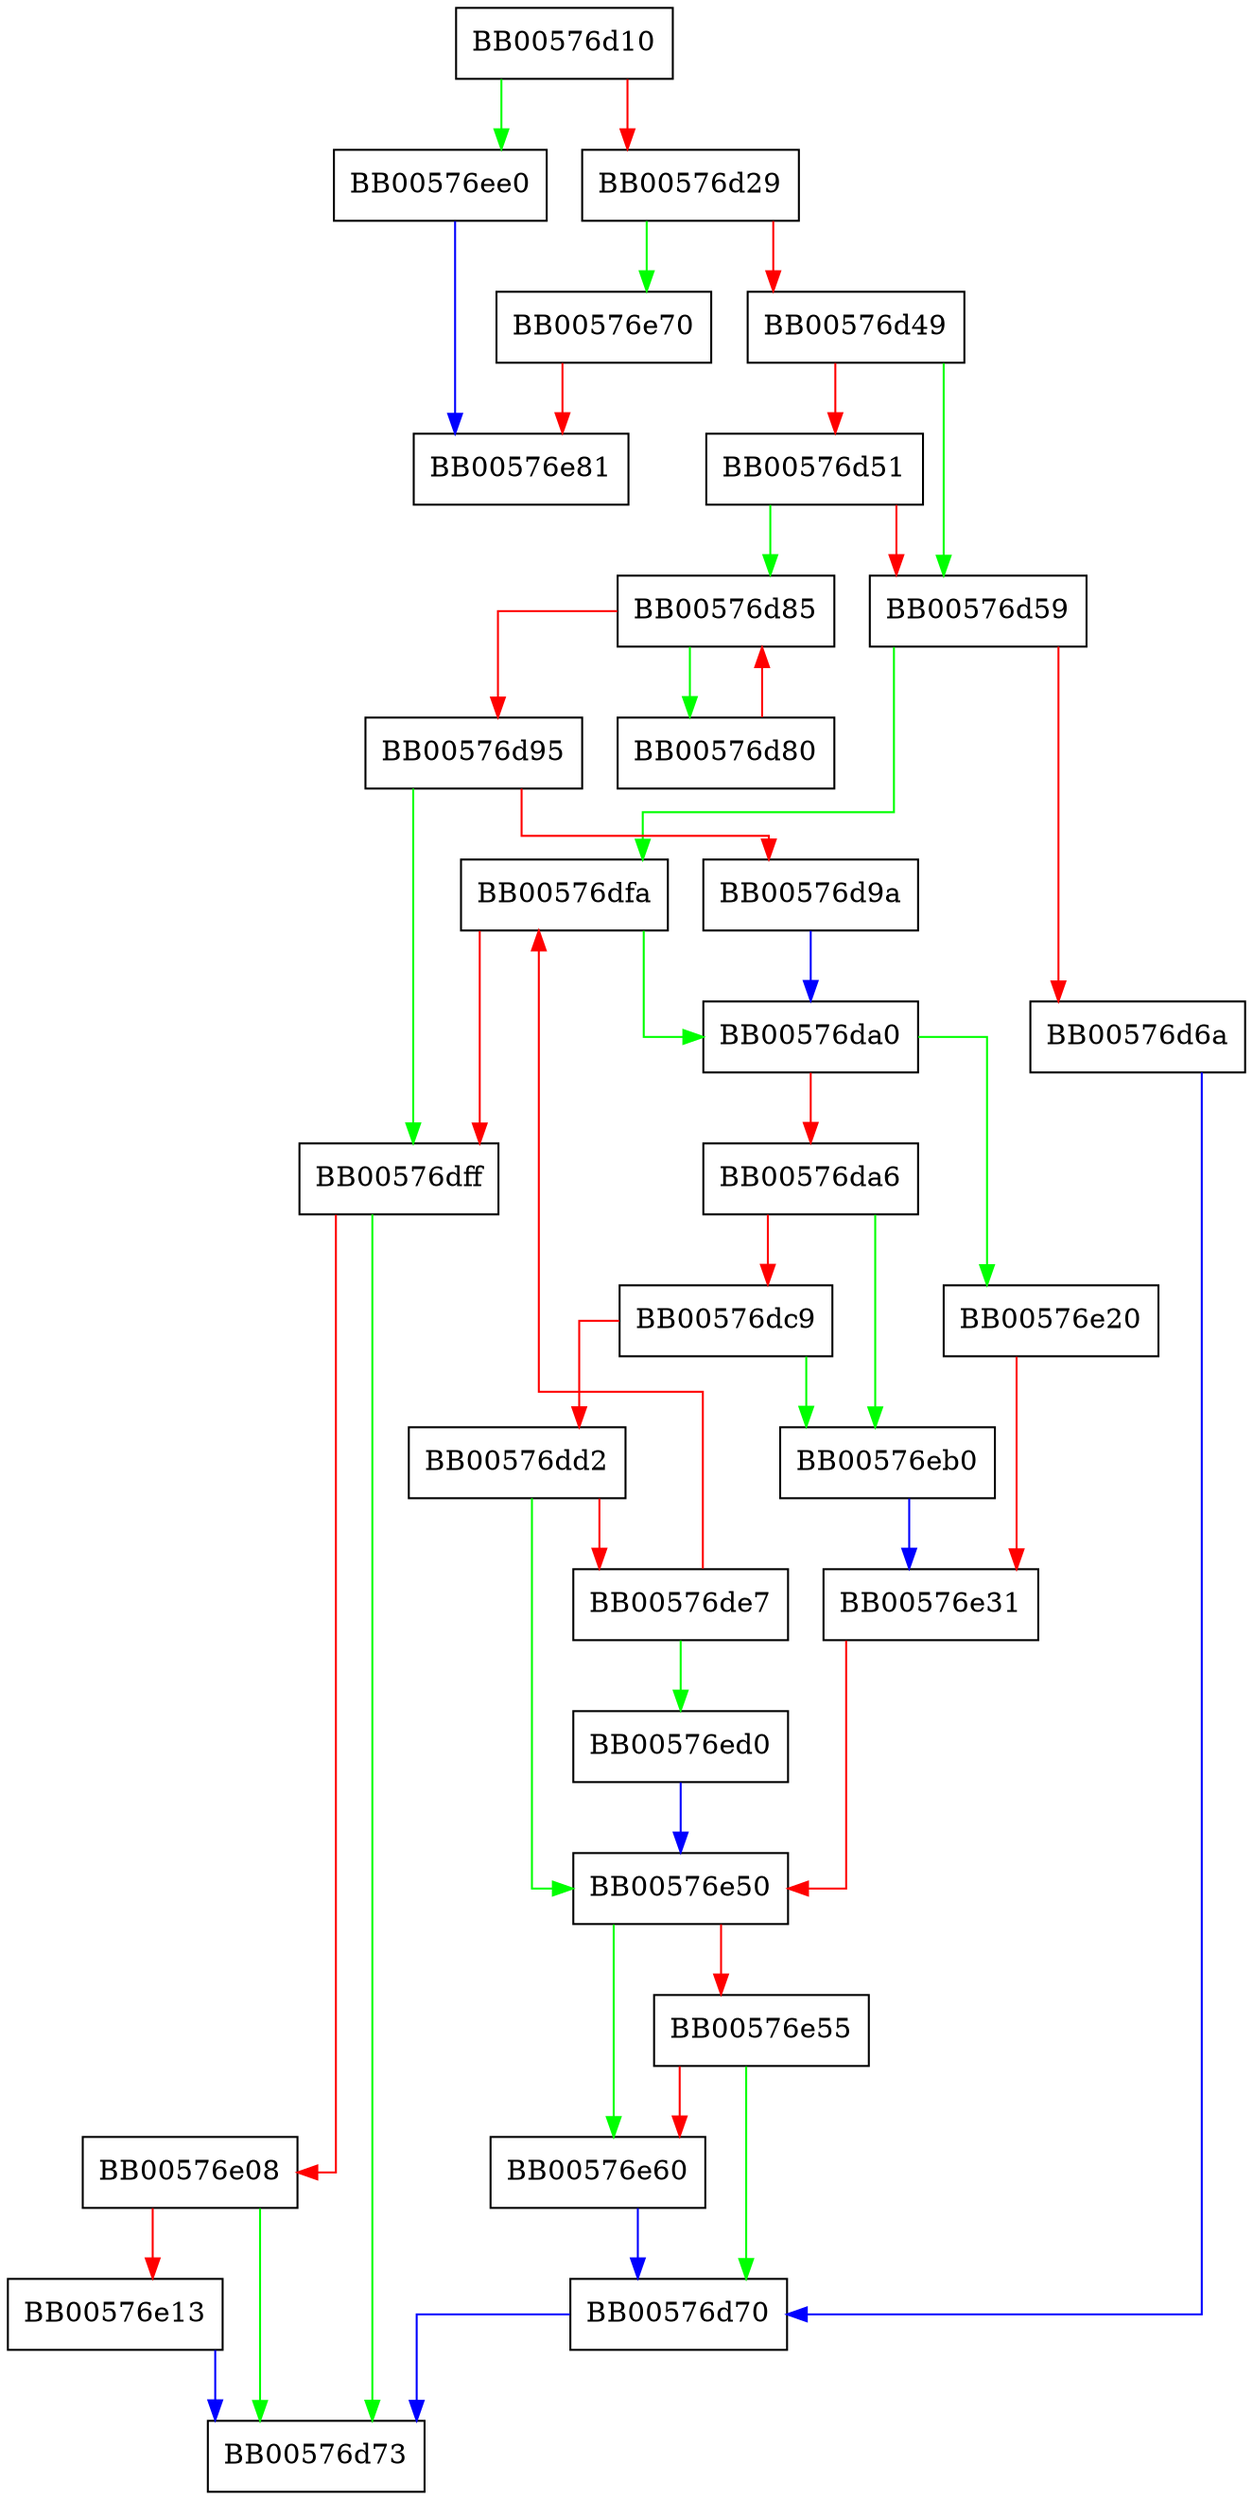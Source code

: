 digraph o2i_SCT_LIST {
  node [shape="box"];
  graph [splines=ortho];
  BB00576d10 -> BB00576ee0 [color="green"];
  BB00576d10 -> BB00576d29 [color="red"];
  BB00576d29 -> BB00576e70 [color="green"];
  BB00576d29 -> BB00576d49 [color="red"];
  BB00576d49 -> BB00576d59 [color="green"];
  BB00576d49 -> BB00576d51 [color="red"];
  BB00576d51 -> BB00576d85 [color="green"];
  BB00576d51 -> BB00576d59 [color="red"];
  BB00576d59 -> BB00576dfa [color="green"];
  BB00576d59 -> BB00576d6a [color="red"];
  BB00576d6a -> BB00576d70 [color="blue"];
  BB00576d70 -> BB00576d73 [color="blue"];
  BB00576d80 -> BB00576d85 [color="red"];
  BB00576d85 -> BB00576d80 [color="green"];
  BB00576d85 -> BB00576d95 [color="red"];
  BB00576d95 -> BB00576dff [color="green"];
  BB00576d95 -> BB00576d9a [color="red"];
  BB00576d9a -> BB00576da0 [color="blue"];
  BB00576da0 -> BB00576e20 [color="green"];
  BB00576da0 -> BB00576da6 [color="red"];
  BB00576da6 -> BB00576eb0 [color="green"];
  BB00576da6 -> BB00576dc9 [color="red"];
  BB00576dc9 -> BB00576eb0 [color="green"];
  BB00576dc9 -> BB00576dd2 [color="red"];
  BB00576dd2 -> BB00576e50 [color="green"];
  BB00576dd2 -> BB00576de7 [color="red"];
  BB00576de7 -> BB00576ed0 [color="green"];
  BB00576de7 -> BB00576dfa [color="red"];
  BB00576dfa -> BB00576da0 [color="green"];
  BB00576dfa -> BB00576dff [color="red"];
  BB00576dff -> BB00576d73 [color="green"];
  BB00576dff -> BB00576e08 [color="red"];
  BB00576e08 -> BB00576d73 [color="green"];
  BB00576e08 -> BB00576e13 [color="red"];
  BB00576e13 -> BB00576d73 [color="blue"];
  BB00576e20 -> BB00576e31 [color="red"];
  BB00576e31 -> BB00576e50 [color="red"];
  BB00576e50 -> BB00576e60 [color="green"];
  BB00576e50 -> BB00576e55 [color="red"];
  BB00576e55 -> BB00576d70 [color="green"];
  BB00576e55 -> BB00576e60 [color="red"];
  BB00576e60 -> BB00576d70 [color="blue"];
  BB00576e70 -> BB00576e81 [color="red"];
  BB00576eb0 -> BB00576e31 [color="blue"];
  BB00576ed0 -> BB00576e50 [color="blue"];
  BB00576ee0 -> BB00576e81 [color="blue"];
}